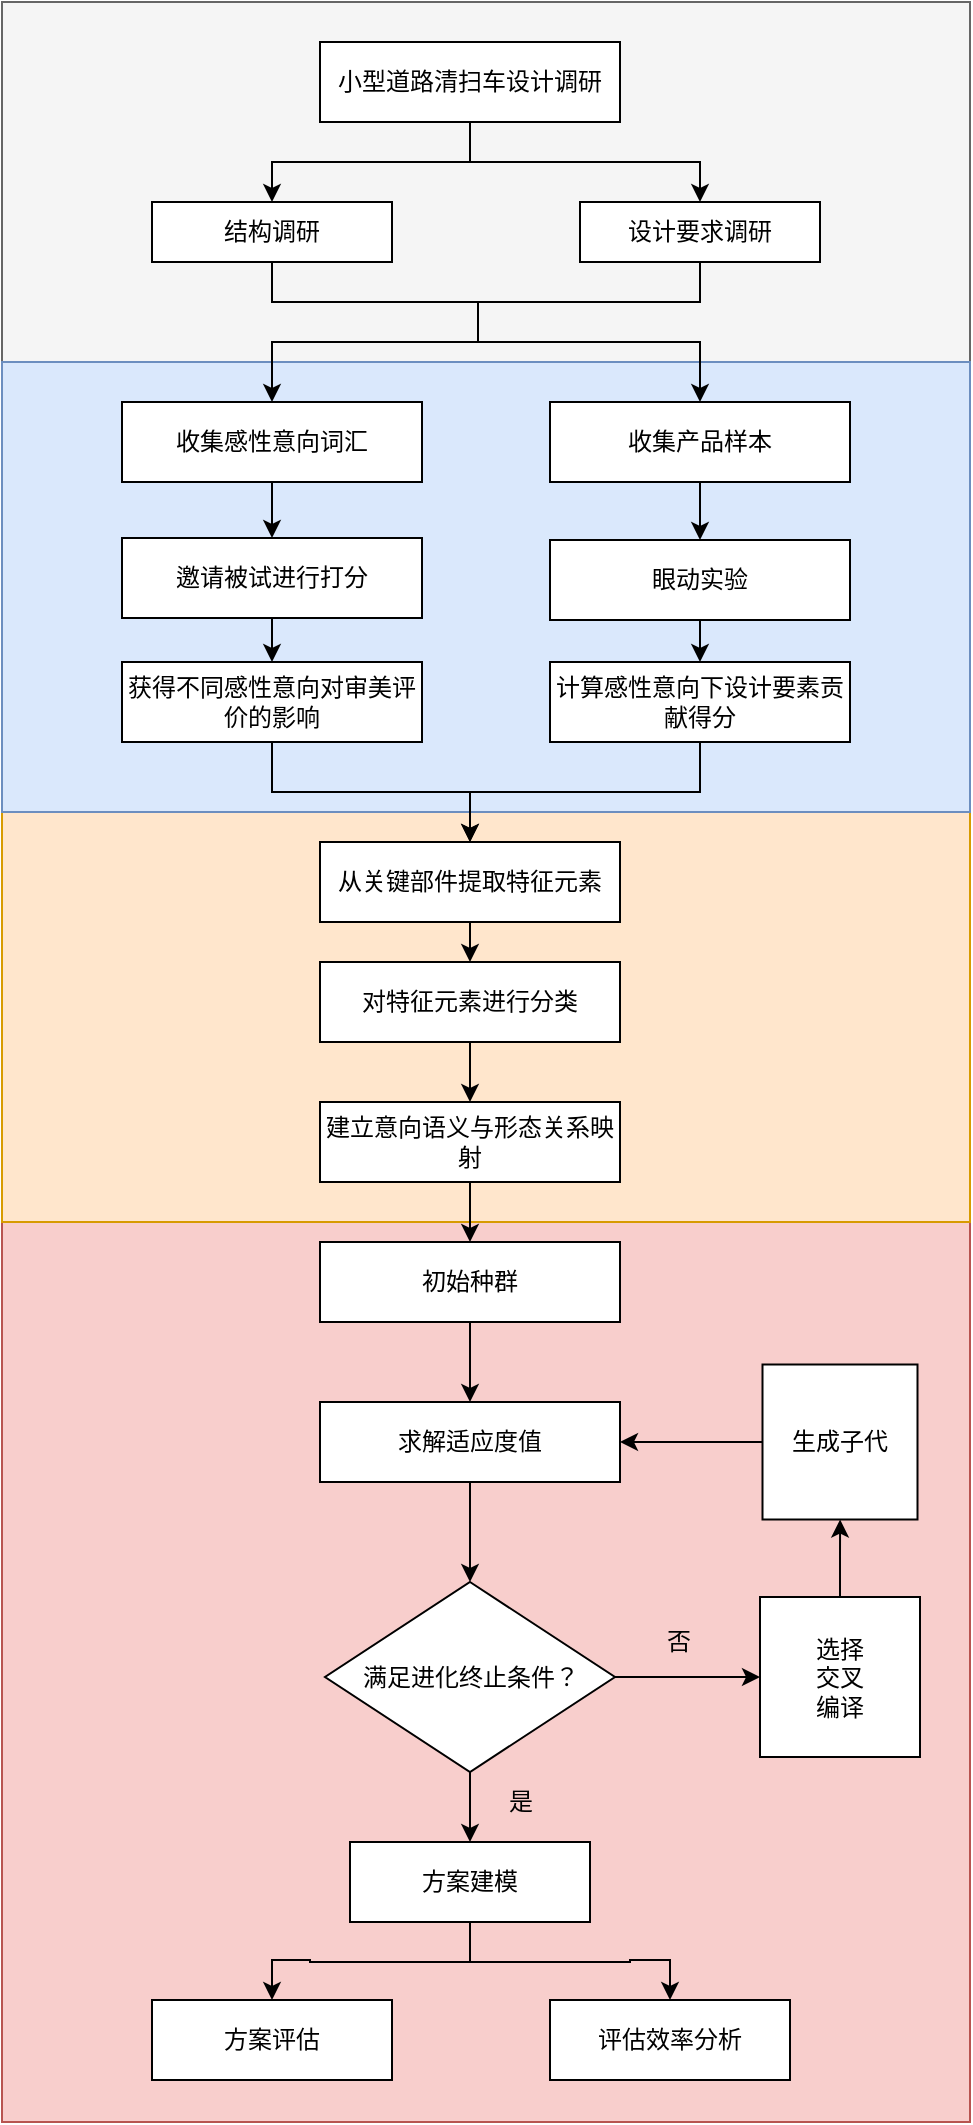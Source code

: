 <mxfile version="17.4.0" type="github">
  <diagram id="Cq71dIn0JD1J3Re9PuSb" name="Page-1">
    <mxGraphModel dx="532" dy="275" grid="1" gridSize="10" guides="1" tooltips="1" connect="1" arrows="1" fold="1" page="1" pageScale="1" pageWidth="827" pageHeight="1169" math="0" shadow="0">
      <root>
        <mxCell id="0" />
        <mxCell id="1" parent="0" />
        <mxCell id="_EMdgMbQJmPedWMtAMaf-27" value="" style="rounded=0;whiteSpace=wrap;html=1;fillColor=#f5f5f5;strokeColor=#666666;fontColor=#333333;" vertex="1" parent="1">
          <mxGeometry x="172" y="170" width="484" height="180" as="geometry" />
        </mxCell>
        <mxCell id="_EMdgMbQJmPedWMtAMaf-6" value="" style="rounded=0;whiteSpace=wrap;html=1;fillColor=#f8cecc;strokeColor=#b85450;" vertex="1" parent="1">
          <mxGeometry x="172" y="777.5" width="484" height="452.5" as="geometry" />
        </mxCell>
        <mxCell id="_EMdgMbQJmPedWMtAMaf-5" value="" style="rounded=0;whiteSpace=wrap;html=1;fillColor=#ffe6cc;strokeColor=#d79b00;" vertex="1" parent="1">
          <mxGeometry x="172" y="570" width="484" height="210" as="geometry" />
        </mxCell>
        <mxCell id="_EMdgMbQJmPedWMtAMaf-4" value="" style="rounded=0;whiteSpace=wrap;html=1;fillColor=#dae8fc;strokeColor=#6c8ebf;" vertex="1" parent="1">
          <mxGeometry x="172" y="350" width="484" height="225" as="geometry" />
        </mxCell>
        <mxCell id="Gl-4RDtrzEMA0AwHz98H-19" style="edgeStyle=orthogonalEdgeStyle;rounded=0;orthogonalLoop=1;jettySize=auto;html=1;exitX=0.5;exitY=1;exitDx=0;exitDy=0;entryX=0.5;entryY=0;entryDx=0;entryDy=0;" parent="1" source="Gl-4RDtrzEMA0AwHz98H-1" target="Gl-4RDtrzEMA0AwHz98H-3" edge="1">
          <mxGeometry relative="1" as="geometry" />
        </mxCell>
        <mxCell id="_EMdgMbQJmPedWMtAMaf-25" style="edgeStyle=orthogonalEdgeStyle;rounded=0;orthogonalLoop=1;jettySize=auto;html=1;exitX=0.5;exitY=0;exitDx=0;exitDy=0;endArrow=none;endFill=0;startArrow=classic;startFill=1;" edge="1" parent="1" source="Gl-4RDtrzEMA0AwHz98H-1">
          <mxGeometry relative="1" as="geometry">
            <mxPoint x="410" y="330" as="targetPoint" />
            <Array as="points">
              <mxPoint x="307" y="340" />
              <mxPoint x="410" y="340" />
            </Array>
          </mxGeometry>
        </mxCell>
        <mxCell id="Gl-4RDtrzEMA0AwHz98H-1" value="收集感性意向词汇" style="rounded=0;whiteSpace=wrap;html=1;" parent="1" vertex="1">
          <mxGeometry x="232" y="370" width="150" height="40" as="geometry" />
        </mxCell>
        <mxCell id="6PbXFLIH7fYBOyMqMP_e-1" style="edgeStyle=orthogonalEdgeStyle;rounded=0;orthogonalLoop=1;jettySize=auto;html=1;exitX=0.5;exitY=1;exitDx=0;exitDy=0;" parent="1" source="Gl-4RDtrzEMA0AwHz98H-2" target="Gl-4RDtrzEMA0AwHz98H-5" edge="1">
          <mxGeometry relative="1" as="geometry" />
        </mxCell>
        <mxCell id="_EMdgMbQJmPedWMtAMaf-26" style="edgeStyle=orthogonalEdgeStyle;rounded=0;orthogonalLoop=1;jettySize=auto;html=1;exitX=0.5;exitY=0;exitDx=0;exitDy=0;endArrow=none;endFill=0;startArrow=classic;startFill=1;" edge="1" parent="1" source="Gl-4RDtrzEMA0AwHz98H-2">
          <mxGeometry relative="1" as="geometry">
            <mxPoint x="420" y="320" as="targetPoint" />
            <Array as="points">
              <mxPoint x="521" y="340" />
              <mxPoint x="410" y="340" />
              <mxPoint x="410" y="320" />
            </Array>
          </mxGeometry>
        </mxCell>
        <mxCell id="Gl-4RDtrzEMA0AwHz98H-2" value="收集产品样本" style="rounded=0;whiteSpace=wrap;html=1;" parent="1" vertex="1">
          <mxGeometry x="446" y="370" width="150" height="40" as="geometry" />
        </mxCell>
        <mxCell id="Gl-4RDtrzEMA0AwHz98H-20" style="edgeStyle=orthogonalEdgeStyle;rounded=0;orthogonalLoop=1;jettySize=auto;html=1;exitX=0.5;exitY=1;exitDx=0;exitDy=0;entryX=0.5;entryY=0;entryDx=0;entryDy=0;" parent="1" source="Gl-4RDtrzEMA0AwHz98H-3" target="Gl-4RDtrzEMA0AwHz98H-4" edge="1">
          <mxGeometry relative="1" as="geometry" />
        </mxCell>
        <mxCell id="Gl-4RDtrzEMA0AwHz98H-3" value="邀请被试进行打分" style="rounded=0;whiteSpace=wrap;html=1;" parent="1" vertex="1">
          <mxGeometry x="232" y="438" width="150" height="40" as="geometry" />
        </mxCell>
        <mxCell id="Gl-4RDtrzEMA0AwHz98H-21" style="edgeStyle=orthogonalEdgeStyle;rounded=0;orthogonalLoop=1;jettySize=auto;html=1;exitX=0.5;exitY=1;exitDx=0;exitDy=0;" parent="1" source="Gl-4RDtrzEMA0AwHz98H-4" target="Gl-4RDtrzEMA0AwHz98H-16" edge="1">
          <mxGeometry relative="1" as="geometry" />
        </mxCell>
        <mxCell id="Gl-4RDtrzEMA0AwHz98H-4" value="获得不同感性意向对审美评价的影响" style="rounded=0;whiteSpace=wrap;html=1;" parent="1" vertex="1">
          <mxGeometry x="232" y="500" width="150" height="40" as="geometry" />
        </mxCell>
        <mxCell id="Gl-4RDtrzEMA0AwHz98H-26" style="edgeStyle=orthogonalEdgeStyle;rounded=0;orthogonalLoop=1;jettySize=auto;html=1;exitX=0.5;exitY=1;exitDx=0;exitDy=0;entryX=0.5;entryY=0;entryDx=0;entryDy=0;" parent="1" source="Gl-4RDtrzEMA0AwHz98H-5" target="Gl-4RDtrzEMA0AwHz98H-10" edge="1">
          <mxGeometry relative="1" as="geometry" />
        </mxCell>
        <mxCell id="Gl-4RDtrzEMA0AwHz98H-5" value="眼动实验" style="rounded=0;whiteSpace=wrap;html=1;" parent="1" vertex="1">
          <mxGeometry x="446" y="439" width="150" height="40" as="geometry" />
        </mxCell>
        <mxCell id="Gl-4RDtrzEMA0AwHz98H-45" style="edgeStyle=orthogonalEdgeStyle;rounded=0;orthogonalLoop=1;jettySize=auto;html=1;exitX=0.5;exitY=1;exitDx=0;exitDy=0;entryX=0.5;entryY=0;entryDx=0;entryDy=0;" parent="1" source="Gl-4RDtrzEMA0AwHz98H-6" target="Gl-4RDtrzEMA0AwHz98H-8" edge="1">
          <mxGeometry relative="1" as="geometry" />
        </mxCell>
        <mxCell id="Gl-4RDtrzEMA0AwHz98H-6" value="建立意向语义与形态关系映射" style="rounded=0;whiteSpace=wrap;html=1;" parent="1" vertex="1">
          <mxGeometry x="331" y="720" width="150" height="40" as="geometry" />
        </mxCell>
        <mxCell id="Gl-4RDtrzEMA0AwHz98H-46" style="edgeStyle=orthogonalEdgeStyle;rounded=0;orthogonalLoop=1;jettySize=auto;html=1;exitX=0.5;exitY=1;exitDx=0;exitDy=0;entryX=0.5;entryY=0;entryDx=0;entryDy=0;" parent="1" source="Gl-4RDtrzEMA0AwHz98H-8" target="Gl-4RDtrzEMA0AwHz98H-11" edge="1">
          <mxGeometry relative="1" as="geometry" />
        </mxCell>
        <mxCell id="Gl-4RDtrzEMA0AwHz98H-8" value="初始种群" style="rounded=0;whiteSpace=wrap;html=1;" parent="1" vertex="1">
          <mxGeometry x="331" y="790" width="150" height="40" as="geometry" />
        </mxCell>
        <mxCell id="Gl-4RDtrzEMA0AwHz98H-23" style="edgeStyle=orthogonalEdgeStyle;rounded=0;orthogonalLoop=1;jettySize=auto;html=1;exitX=0.5;exitY=1;exitDx=0;exitDy=0;entryX=0.5;entryY=0;entryDx=0;entryDy=0;" parent="1" source="Gl-4RDtrzEMA0AwHz98H-10" target="Gl-4RDtrzEMA0AwHz98H-16" edge="1">
          <mxGeometry relative="1" as="geometry" />
        </mxCell>
        <mxCell id="Gl-4RDtrzEMA0AwHz98H-10" value="计算感性意向下设计要素贡献得分" style="rounded=0;whiteSpace=wrap;html=1;" parent="1" vertex="1">
          <mxGeometry x="446" y="500" width="150" height="40" as="geometry" />
        </mxCell>
        <mxCell id="Gl-4RDtrzEMA0AwHz98H-29" value="" style="edgeStyle=orthogonalEdgeStyle;rounded=0;orthogonalLoop=1;jettySize=auto;html=1;" parent="1" source="Gl-4RDtrzEMA0AwHz98H-11" target="Gl-4RDtrzEMA0AwHz98H-28" edge="1">
          <mxGeometry relative="1" as="geometry" />
        </mxCell>
        <mxCell id="Gl-4RDtrzEMA0AwHz98H-11" value="求解适应度值" style="rounded=0;whiteSpace=wrap;html=1;" parent="1" vertex="1">
          <mxGeometry x="331" y="870" width="150" height="40" as="geometry" />
        </mxCell>
        <mxCell id="Gl-4RDtrzEMA0AwHz98H-24" style="edgeStyle=orthogonalEdgeStyle;rounded=0;orthogonalLoop=1;jettySize=auto;html=1;exitX=0.5;exitY=1;exitDx=0;exitDy=0;entryX=0.5;entryY=0;entryDx=0;entryDy=0;" parent="1" source="Gl-4RDtrzEMA0AwHz98H-16" target="Gl-4RDtrzEMA0AwHz98H-17" edge="1">
          <mxGeometry relative="1" as="geometry" />
        </mxCell>
        <mxCell id="Gl-4RDtrzEMA0AwHz98H-16" value="从关键部件提取特征元素" style="rounded=0;whiteSpace=wrap;html=1;" parent="1" vertex="1">
          <mxGeometry x="331" y="590" width="150" height="40" as="geometry" />
        </mxCell>
        <mxCell id="Gl-4RDtrzEMA0AwHz98H-25" style="edgeStyle=orthogonalEdgeStyle;rounded=0;orthogonalLoop=1;jettySize=auto;html=1;exitX=0.5;exitY=1;exitDx=0;exitDy=0;entryX=0.5;entryY=0;entryDx=0;entryDy=0;" parent="1" source="Gl-4RDtrzEMA0AwHz98H-17" target="Gl-4RDtrzEMA0AwHz98H-6" edge="1">
          <mxGeometry relative="1" as="geometry" />
        </mxCell>
        <mxCell id="Gl-4RDtrzEMA0AwHz98H-17" value="对特征元素进行分类" style="rounded=0;whiteSpace=wrap;html=1;" parent="1" vertex="1">
          <mxGeometry x="331" y="650" width="150" height="40" as="geometry" />
        </mxCell>
        <mxCell id="Gl-4RDtrzEMA0AwHz98H-33" style="edgeStyle=orthogonalEdgeStyle;rounded=0;orthogonalLoop=1;jettySize=auto;html=1;exitX=0.5;exitY=1;exitDx=0;exitDy=0;" parent="1" source="Gl-4RDtrzEMA0AwHz98H-28" edge="1">
          <mxGeometry relative="1" as="geometry">
            <mxPoint x="406" y="1090" as="targetPoint" />
          </mxGeometry>
        </mxCell>
        <mxCell id="Gl-4RDtrzEMA0AwHz98H-38" style="edgeStyle=orthogonalEdgeStyle;rounded=0;orthogonalLoop=1;jettySize=auto;html=1;exitX=1;exitY=0.5;exitDx=0;exitDy=0;" parent="1" source="Gl-4RDtrzEMA0AwHz98H-28" target="Gl-4RDtrzEMA0AwHz98H-39" edge="1">
          <mxGeometry relative="1" as="geometry">
            <mxPoint x="531" y="1008" as="targetPoint" />
          </mxGeometry>
        </mxCell>
        <mxCell id="Gl-4RDtrzEMA0AwHz98H-28" value="满足进化终止条件？" style="rhombus;whiteSpace=wrap;html=1;rounded=0;spacingTop=0;spacingBottom=0;spacingRight=10;spacingLeft=10;" parent="1" vertex="1">
          <mxGeometry x="333.5" y="960" width="145" height="95" as="geometry" />
        </mxCell>
        <mxCell id="_EMdgMbQJmPedWMtAMaf-2" style="edgeStyle=orthogonalEdgeStyle;rounded=0;orthogonalLoop=1;jettySize=auto;html=1;exitX=0.5;exitY=1;exitDx=0;exitDy=0;entryX=0.5;entryY=0;entryDx=0;entryDy=0;" edge="1" parent="1" source="Gl-4RDtrzEMA0AwHz98H-34" target="_EMdgMbQJmPedWMtAMaf-1">
          <mxGeometry relative="1" as="geometry" />
        </mxCell>
        <mxCell id="_EMdgMbQJmPedWMtAMaf-11" style="edgeStyle=orthogonalEdgeStyle;rounded=0;orthogonalLoop=1;jettySize=auto;html=1;exitX=0.5;exitY=1;exitDx=0;exitDy=0;entryX=0.5;entryY=0;entryDx=0;entryDy=0;" edge="1" parent="1" source="Gl-4RDtrzEMA0AwHz98H-34" target="_EMdgMbQJmPedWMtAMaf-10">
          <mxGeometry relative="1" as="geometry" />
        </mxCell>
        <mxCell id="Gl-4RDtrzEMA0AwHz98H-34" value="&lt;div&gt;方案建模&lt;/div&gt;" style="whiteSpace=wrap;html=1;rounded=0;spacingTop=0;spacingLeft=10;spacingBottom=0;spacingRight=10;" parent="1" vertex="1">
          <mxGeometry x="346" y="1090" width="120" height="40" as="geometry" />
        </mxCell>
        <mxCell id="Gl-4RDtrzEMA0AwHz98H-41" value="" style="edgeStyle=orthogonalEdgeStyle;rounded=0;orthogonalLoop=1;jettySize=auto;html=1;" parent="1" source="Gl-4RDtrzEMA0AwHz98H-39" target="Gl-4RDtrzEMA0AwHz98H-40" edge="1">
          <mxGeometry relative="1" as="geometry" />
        </mxCell>
        <mxCell id="Gl-4RDtrzEMA0AwHz98H-39" value="&lt;div&gt;选择&lt;/div&gt;&lt;div&gt;交叉&lt;/div&gt;&lt;div&gt;编译&lt;br&gt;&lt;/div&gt;" style="whiteSpace=wrap;html=1;aspect=fixed;" parent="1" vertex="1">
          <mxGeometry x="551" y="967.5" width="80" height="80" as="geometry" />
        </mxCell>
        <mxCell id="Gl-4RDtrzEMA0AwHz98H-42" style="edgeStyle=orthogonalEdgeStyle;rounded=0;orthogonalLoop=1;jettySize=auto;html=1;exitX=0;exitY=0.5;exitDx=0;exitDy=0;entryX=1;entryY=0.5;entryDx=0;entryDy=0;" parent="1" source="Gl-4RDtrzEMA0AwHz98H-40" target="Gl-4RDtrzEMA0AwHz98H-11" edge="1">
          <mxGeometry relative="1" as="geometry" />
        </mxCell>
        <mxCell id="Gl-4RDtrzEMA0AwHz98H-40" value="生成子代" style="whiteSpace=wrap;html=1;aspect=fixed;" parent="1" vertex="1">
          <mxGeometry x="552.25" y="851.25" width="77.5" height="77.5" as="geometry" />
        </mxCell>
        <mxCell id="Gl-4RDtrzEMA0AwHz98H-43" value="否" style="text;html=1;align=center;verticalAlign=middle;resizable=0;points=[];autosize=1;strokeColor=none;fillColor=none;" parent="1" vertex="1">
          <mxGeometry x="495" y="980" width="30" height="20" as="geometry" />
        </mxCell>
        <mxCell id="Gl-4RDtrzEMA0AwHz98H-44" value="是" style="text;html=1;align=center;verticalAlign=middle;resizable=0;points=[];autosize=1;strokeColor=none;fillColor=none;" parent="1" vertex="1">
          <mxGeometry x="416" y="1060" width="30" height="20" as="geometry" />
        </mxCell>
        <mxCell id="_EMdgMbQJmPedWMtAMaf-1" value="&lt;div&gt;方案评估&lt;/div&gt;" style="whiteSpace=wrap;html=1;rounded=0;spacingTop=0;spacingLeft=10;spacingBottom=0;spacingRight=10;" vertex="1" parent="1">
          <mxGeometry x="247" y="1169" width="120" height="40" as="geometry" />
        </mxCell>
        <mxCell id="_EMdgMbQJmPedWMtAMaf-20" style="edgeStyle=orthogonalEdgeStyle;rounded=0;orthogonalLoop=1;jettySize=auto;html=1;exitX=0.5;exitY=1;exitDx=0;exitDy=0;entryX=0.5;entryY=0;entryDx=0;entryDy=0;" edge="1" parent="1" source="_EMdgMbQJmPedWMtAMaf-7" target="_EMdgMbQJmPedWMtAMaf-18">
          <mxGeometry relative="1" as="geometry" />
        </mxCell>
        <mxCell id="_EMdgMbQJmPedWMtAMaf-21" style="edgeStyle=orthogonalEdgeStyle;rounded=0;orthogonalLoop=1;jettySize=auto;html=1;exitX=0.5;exitY=1;exitDx=0;exitDy=0;" edge="1" parent="1" source="_EMdgMbQJmPedWMtAMaf-7" target="_EMdgMbQJmPedWMtAMaf-19">
          <mxGeometry relative="1" as="geometry" />
        </mxCell>
        <mxCell id="_EMdgMbQJmPedWMtAMaf-7" value="小型道路清扫车设计调研" style="rounded=0;whiteSpace=wrap;html=1;" vertex="1" parent="1">
          <mxGeometry x="331" y="190" width="150" height="40" as="geometry" />
        </mxCell>
        <mxCell id="_EMdgMbQJmPedWMtAMaf-10" value="评估效率分析" style="whiteSpace=wrap;html=1;rounded=0;spacingTop=0;spacingLeft=10;spacingBottom=0;spacingRight=10;" vertex="1" parent="1">
          <mxGeometry x="446" y="1169" width="120" height="40" as="geometry" />
        </mxCell>
        <mxCell id="_EMdgMbQJmPedWMtAMaf-18" value="结构调研" style="rounded=0;whiteSpace=wrap;html=1;" vertex="1" parent="1">
          <mxGeometry x="247" y="270" width="120" height="30" as="geometry" />
        </mxCell>
        <mxCell id="_EMdgMbQJmPedWMtAMaf-24" value="" style="edgeStyle=orthogonalEdgeStyle;rounded=0;orthogonalLoop=1;jettySize=auto;html=1;endArrow=none;endFill=0;" edge="1" parent="1" source="_EMdgMbQJmPedWMtAMaf-19" target="_EMdgMbQJmPedWMtAMaf-18">
          <mxGeometry relative="1" as="geometry">
            <Array as="points">
              <mxPoint x="521" y="320" />
              <mxPoint x="307" y="320" />
            </Array>
          </mxGeometry>
        </mxCell>
        <mxCell id="_EMdgMbQJmPedWMtAMaf-19" value="设计要求调研" style="rounded=0;whiteSpace=wrap;html=1;" vertex="1" parent="1">
          <mxGeometry x="461" y="270" width="120" height="30" as="geometry" />
        </mxCell>
      </root>
    </mxGraphModel>
  </diagram>
</mxfile>
